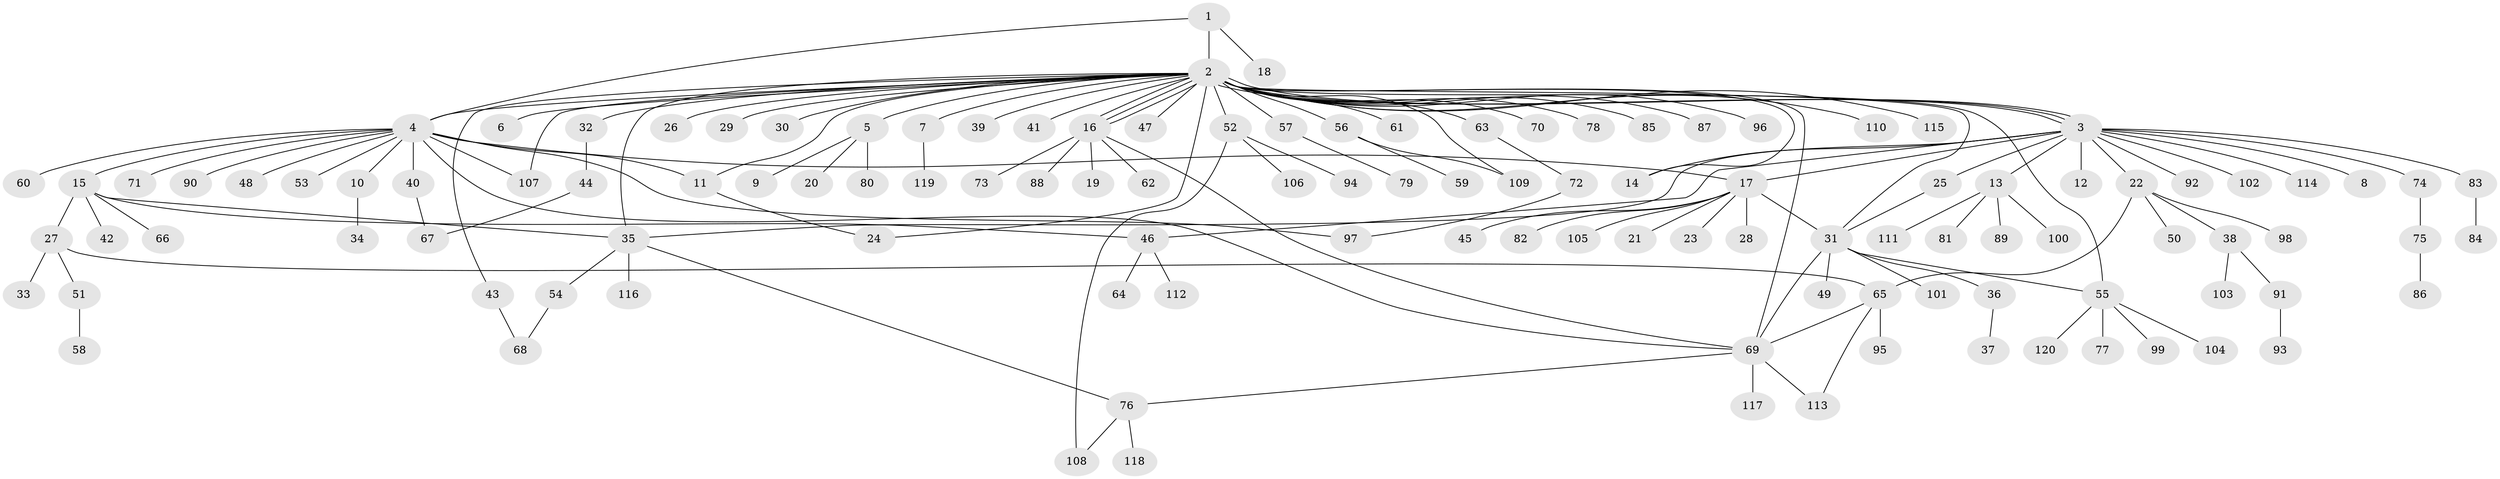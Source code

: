 // Generated by graph-tools (version 1.1) at 2025/26/03/09/25 03:26:01]
// undirected, 120 vertices, 147 edges
graph export_dot {
graph [start="1"]
  node [color=gray90,style=filled];
  1;
  2;
  3;
  4;
  5;
  6;
  7;
  8;
  9;
  10;
  11;
  12;
  13;
  14;
  15;
  16;
  17;
  18;
  19;
  20;
  21;
  22;
  23;
  24;
  25;
  26;
  27;
  28;
  29;
  30;
  31;
  32;
  33;
  34;
  35;
  36;
  37;
  38;
  39;
  40;
  41;
  42;
  43;
  44;
  45;
  46;
  47;
  48;
  49;
  50;
  51;
  52;
  53;
  54;
  55;
  56;
  57;
  58;
  59;
  60;
  61;
  62;
  63;
  64;
  65;
  66;
  67;
  68;
  69;
  70;
  71;
  72;
  73;
  74;
  75;
  76;
  77;
  78;
  79;
  80;
  81;
  82;
  83;
  84;
  85;
  86;
  87;
  88;
  89;
  90;
  91;
  92;
  93;
  94;
  95;
  96;
  97;
  98;
  99;
  100;
  101;
  102;
  103;
  104;
  105;
  106;
  107;
  108;
  109;
  110;
  111;
  112;
  113;
  114;
  115;
  116;
  117;
  118;
  119;
  120;
  1 -- 2;
  1 -- 4;
  1 -- 18;
  2 -- 3;
  2 -- 3;
  2 -- 3;
  2 -- 4;
  2 -- 5;
  2 -- 6;
  2 -- 7;
  2 -- 11;
  2 -- 14;
  2 -- 16;
  2 -- 16;
  2 -- 16;
  2 -- 24;
  2 -- 26;
  2 -- 29;
  2 -- 30;
  2 -- 31;
  2 -- 32;
  2 -- 35;
  2 -- 39;
  2 -- 41;
  2 -- 43;
  2 -- 47;
  2 -- 52;
  2 -- 55;
  2 -- 56;
  2 -- 57;
  2 -- 61;
  2 -- 63;
  2 -- 69;
  2 -- 70;
  2 -- 78;
  2 -- 85;
  2 -- 87;
  2 -- 96;
  2 -- 107;
  2 -- 109;
  2 -- 110;
  2 -- 115;
  3 -- 8;
  3 -- 12;
  3 -- 13;
  3 -- 14;
  3 -- 17;
  3 -- 22;
  3 -- 25;
  3 -- 35;
  3 -- 46;
  3 -- 74;
  3 -- 83;
  3 -- 92;
  3 -- 102;
  3 -- 114;
  4 -- 10;
  4 -- 11;
  4 -- 15;
  4 -- 17;
  4 -- 40;
  4 -- 48;
  4 -- 53;
  4 -- 60;
  4 -- 69;
  4 -- 71;
  4 -- 90;
  4 -- 97;
  4 -- 107;
  5 -- 9;
  5 -- 20;
  5 -- 80;
  7 -- 119;
  10 -- 34;
  11 -- 24;
  13 -- 81;
  13 -- 89;
  13 -- 100;
  13 -- 111;
  15 -- 27;
  15 -- 35;
  15 -- 42;
  15 -- 46;
  15 -- 66;
  16 -- 19;
  16 -- 62;
  16 -- 69;
  16 -- 73;
  16 -- 88;
  17 -- 21;
  17 -- 23;
  17 -- 28;
  17 -- 31;
  17 -- 45;
  17 -- 82;
  17 -- 105;
  22 -- 38;
  22 -- 50;
  22 -- 65;
  22 -- 98;
  25 -- 31;
  27 -- 33;
  27 -- 51;
  27 -- 65;
  31 -- 36;
  31 -- 49;
  31 -- 55;
  31 -- 69;
  31 -- 101;
  32 -- 44;
  35 -- 54;
  35 -- 76;
  35 -- 116;
  36 -- 37;
  38 -- 91;
  38 -- 103;
  40 -- 67;
  43 -- 68;
  44 -- 67;
  46 -- 64;
  46 -- 112;
  51 -- 58;
  52 -- 94;
  52 -- 106;
  52 -- 108;
  54 -- 68;
  55 -- 77;
  55 -- 99;
  55 -- 104;
  55 -- 120;
  56 -- 59;
  56 -- 109;
  57 -- 79;
  63 -- 72;
  65 -- 69;
  65 -- 95;
  65 -- 113;
  69 -- 76;
  69 -- 113;
  69 -- 117;
  72 -- 97;
  74 -- 75;
  75 -- 86;
  76 -- 108;
  76 -- 118;
  83 -- 84;
  91 -- 93;
}
